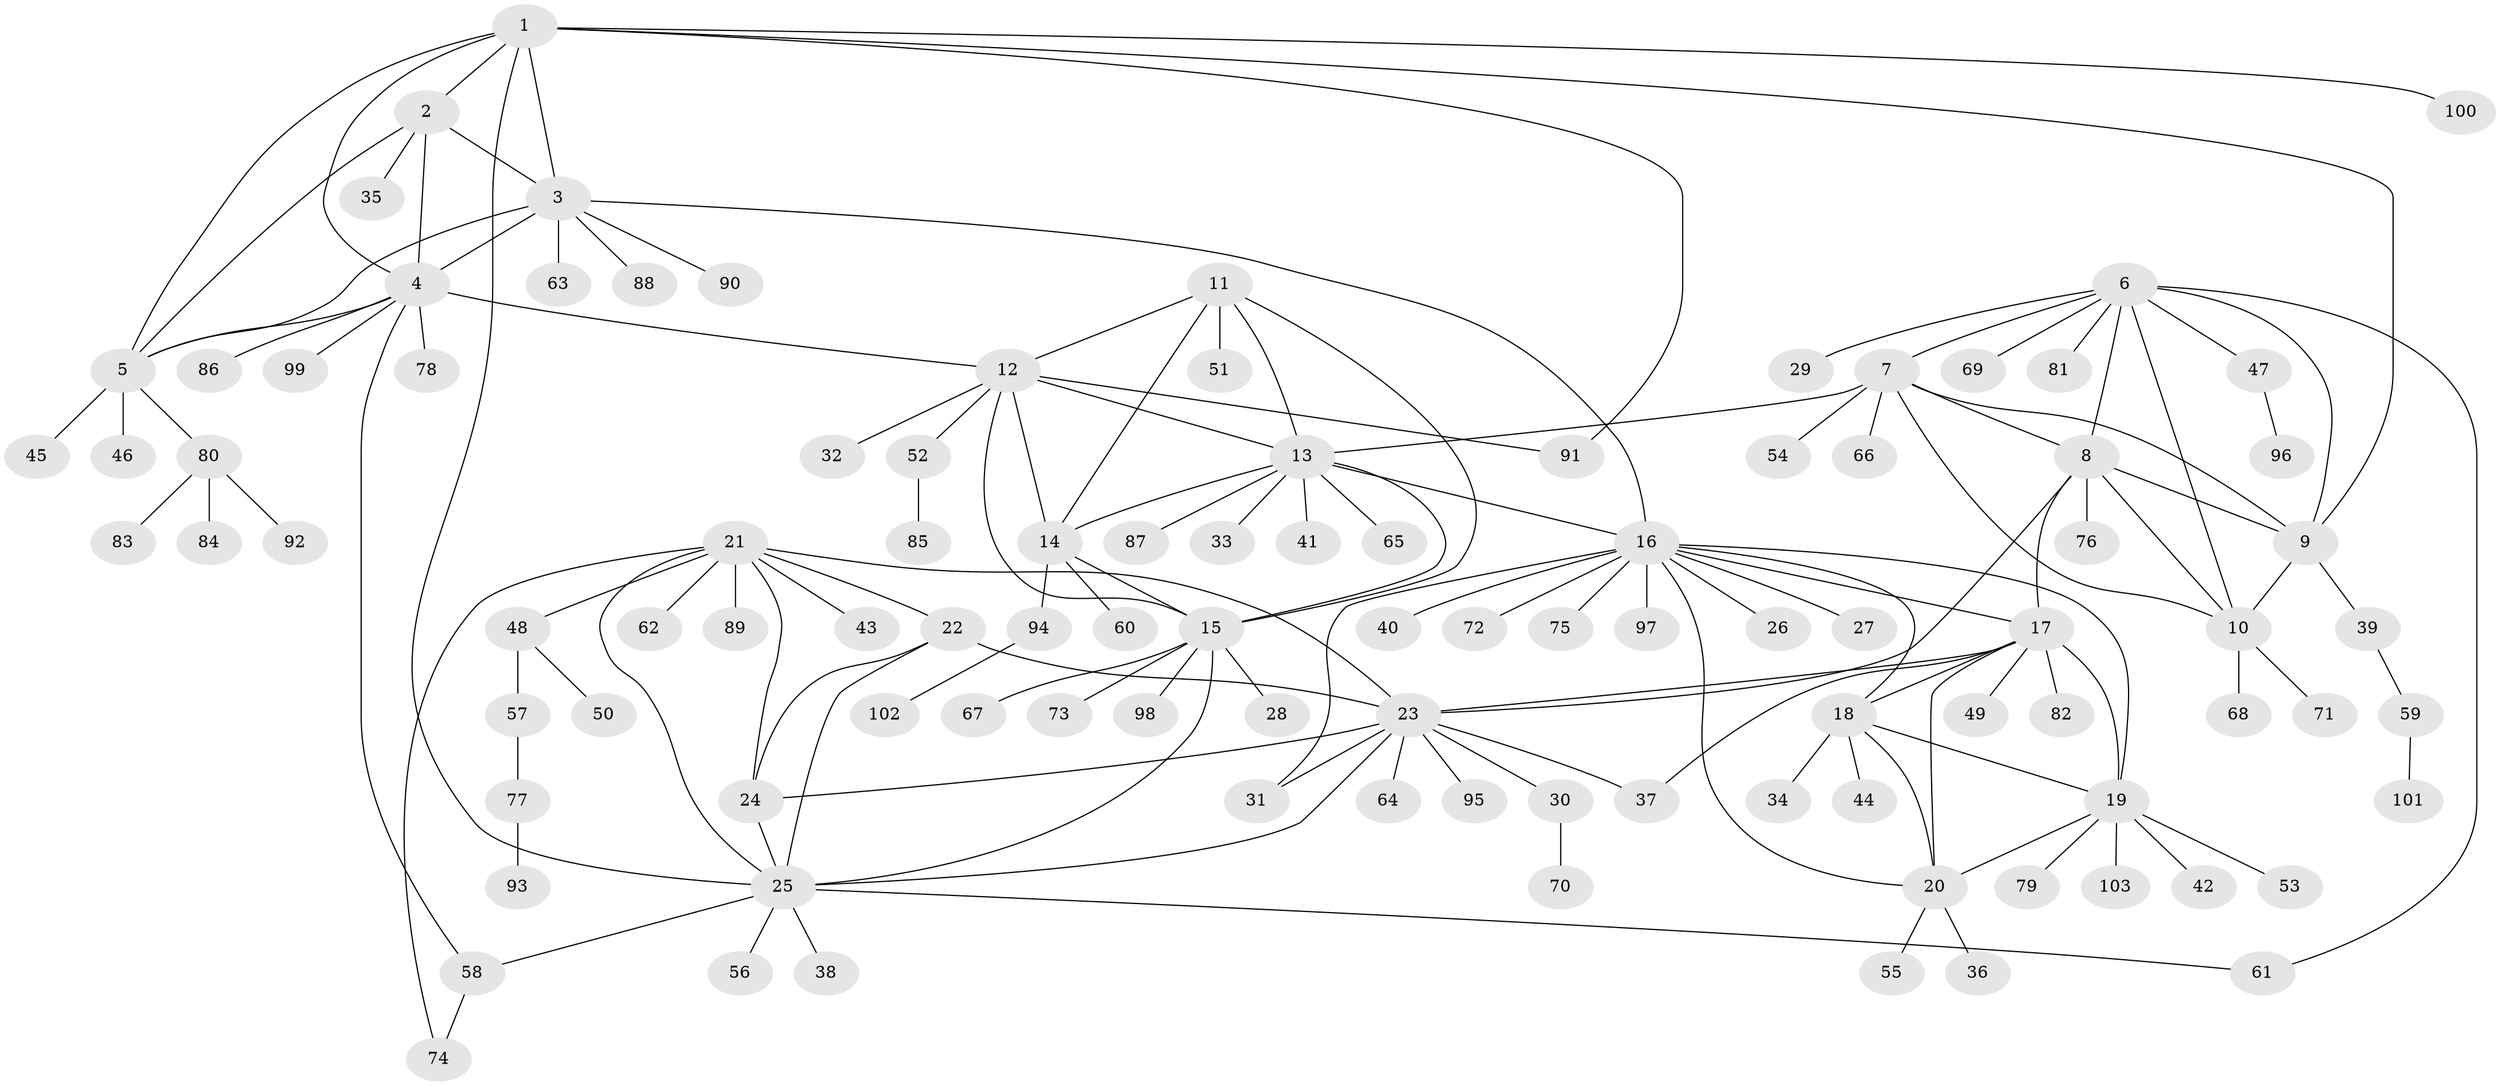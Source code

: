 // coarse degree distribution, {8: 0.038461538461538464, 4: 0.02564102564102564, 7: 0.0641025641025641, 10: 0.038461538461538464, 6: 0.01282051282051282, 3: 0.0641025641025641, 9: 0.02564102564102564, 11: 0.01282051282051282, 1: 0.6282051282051282, 2: 0.08974358974358974}
// Generated by graph-tools (version 1.1) at 2025/42/03/06/25 10:42:12]
// undirected, 103 vertices, 144 edges
graph export_dot {
graph [start="1"]
  node [color=gray90,style=filled];
  1;
  2;
  3;
  4;
  5;
  6;
  7;
  8;
  9;
  10;
  11;
  12;
  13;
  14;
  15;
  16;
  17;
  18;
  19;
  20;
  21;
  22;
  23;
  24;
  25;
  26;
  27;
  28;
  29;
  30;
  31;
  32;
  33;
  34;
  35;
  36;
  37;
  38;
  39;
  40;
  41;
  42;
  43;
  44;
  45;
  46;
  47;
  48;
  49;
  50;
  51;
  52;
  53;
  54;
  55;
  56;
  57;
  58;
  59;
  60;
  61;
  62;
  63;
  64;
  65;
  66;
  67;
  68;
  69;
  70;
  71;
  72;
  73;
  74;
  75;
  76;
  77;
  78;
  79;
  80;
  81;
  82;
  83;
  84;
  85;
  86;
  87;
  88;
  89;
  90;
  91;
  92;
  93;
  94;
  95;
  96;
  97;
  98;
  99;
  100;
  101;
  102;
  103;
  1 -- 2;
  1 -- 3;
  1 -- 4;
  1 -- 5;
  1 -- 9;
  1 -- 25;
  1 -- 91;
  1 -- 100;
  2 -- 3;
  2 -- 4;
  2 -- 5;
  2 -- 35;
  3 -- 4;
  3 -- 5;
  3 -- 16;
  3 -- 63;
  3 -- 88;
  3 -- 90;
  4 -- 5;
  4 -- 12;
  4 -- 58;
  4 -- 78;
  4 -- 86;
  4 -- 99;
  5 -- 45;
  5 -- 46;
  5 -- 80;
  6 -- 7;
  6 -- 8;
  6 -- 9;
  6 -- 10;
  6 -- 29;
  6 -- 47;
  6 -- 61;
  6 -- 69;
  6 -- 81;
  7 -- 8;
  7 -- 9;
  7 -- 10;
  7 -- 13;
  7 -- 54;
  7 -- 66;
  8 -- 9;
  8 -- 10;
  8 -- 17;
  8 -- 23;
  8 -- 76;
  9 -- 10;
  9 -- 39;
  10 -- 68;
  10 -- 71;
  11 -- 12;
  11 -- 13;
  11 -- 14;
  11 -- 15;
  11 -- 51;
  12 -- 13;
  12 -- 14;
  12 -- 15;
  12 -- 32;
  12 -- 52;
  12 -- 91;
  13 -- 14;
  13 -- 15;
  13 -- 16;
  13 -- 33;
  13 -- 41;
  13 -- 65;
  13 -- 87;
  14 -- 15;
  14 -- 60;
  14 -- 94;
  15 -- 25;
  15 -- 28;
  15 -- 67;
  15 -- 73;
  15 -- 98;
  16 -- 17;
  16 -- 18;
  16 -- 19;
  16 -- 20;
  16 -- 26;
  16 -- 27;
  16 -- 31;
  16 -- 40;
  16 -- 72;
  16 -- 75;
  16 -- 97;
  17 -- 18;
  17 -- 19;
  17 -- 20;
  17 -- 23;
  17 -- 37;
  17 -- 49;
  17 -- 82;
  18 -- 19;
  18 -- 20;
  18 -- 34;
  18 -- 44;
  19 -- 20;
  19 -- 42;
  19 -- 53;
  19 -- 79;
  19 -- 103;
  20 -- 36;
  20 -- 55;
  21 -- 22;
  21 -- 23;
  21 -- 24;
  21 -- 25;
  21 -- 43;
  21 -- 48;
  21 -- 62;
  21 -- 74;
  21 -- 89;
  22 -- 23;
  22 -- 24;
  22 -- 25;
  23 -- 24;
  23 -- 25;
  23 -- 30;
  23 -- 31;
  23 -- 37;
  23 -- 64;
  23 -- 95;
  24 -- 25;
  25 -- 38;
  25 -- 56;
  25 -- 58;
  25 -- 61;
  30 -- 70;
  39 -- 59;
  47 -- 96;
  48 -- 50;
  48 -- 57;
  52 -- 85;
  57 -- 77;
  58 -- 74;
  59 -- 101;
  77 -- 93;
  80 -- 83;
  80 -- 84;
  80 -- 92;
  94 -- 102;
}
